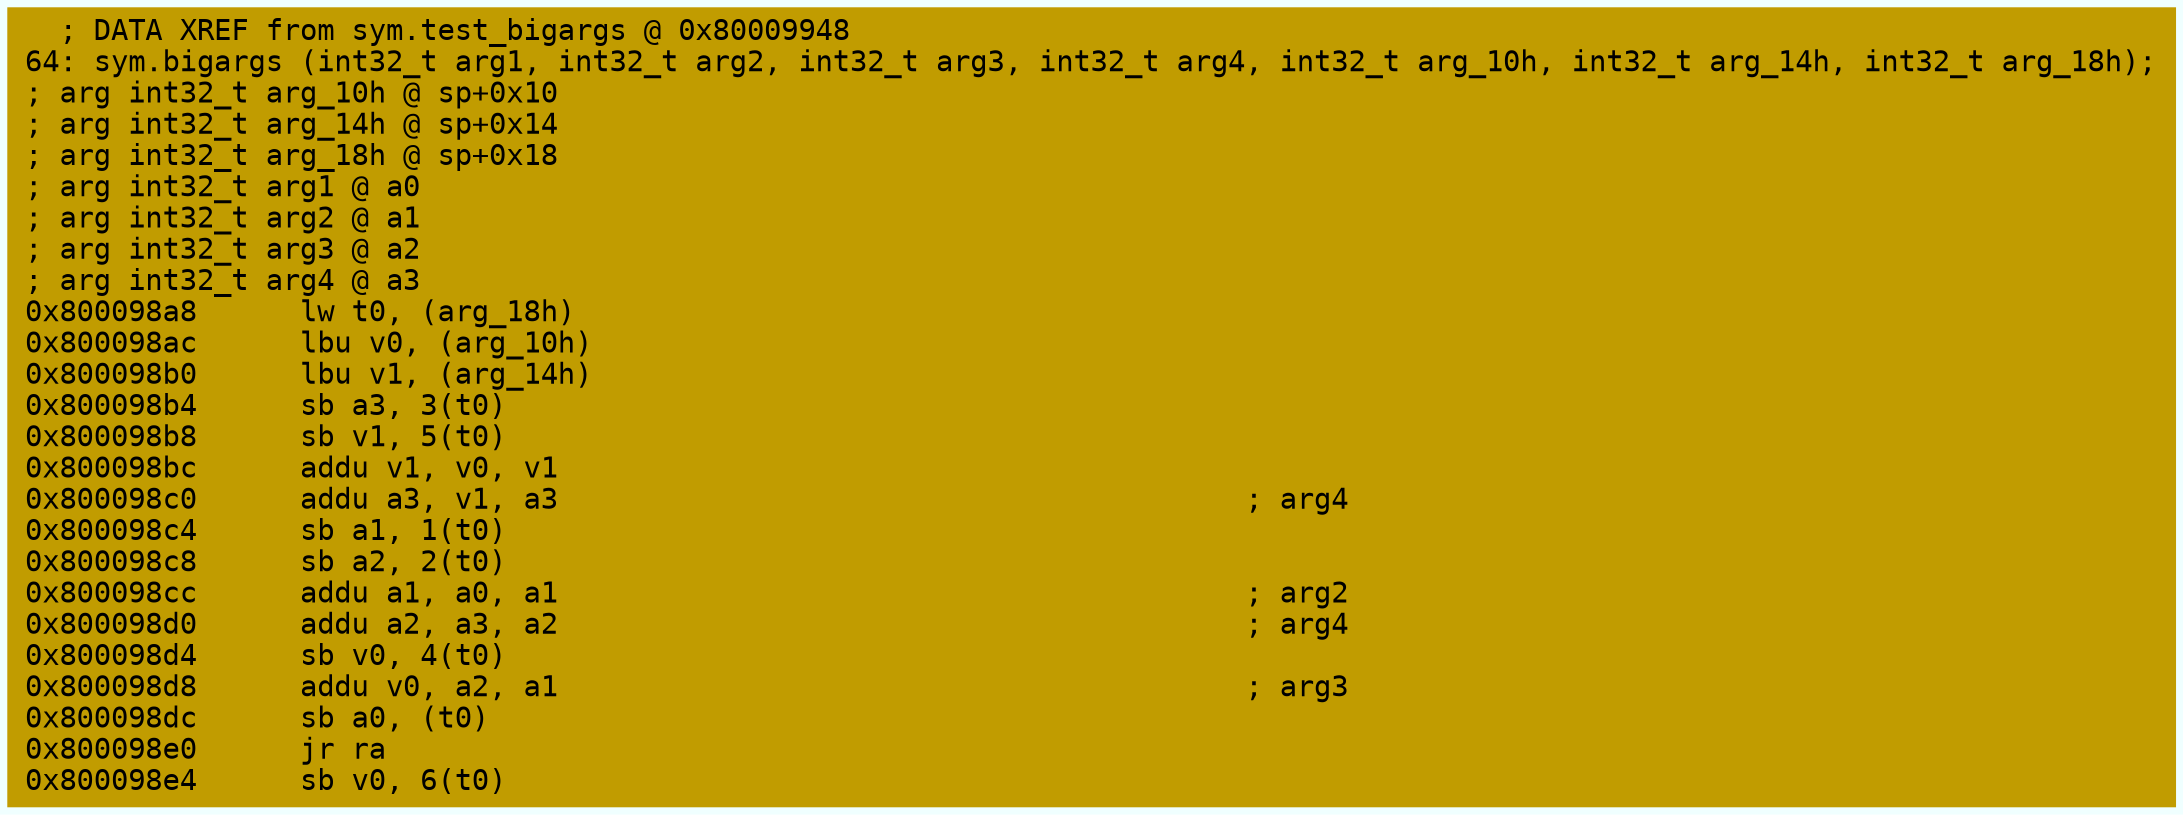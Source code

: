 digraph code {
	graph [bgcolor=azure fontsize=8 fontname="Courier" splines="ortho"];
	node [fillcolor=gray style=filled shape=box];
	edge [arrowhead="normal"];
	"0x800098a8" [URL="sym.bigargs/0x800098a8", fillcolor="#c19c00",color="#c19c00", fontname="Courier",label="  ; DATA XREF from sym.test_bigargs @ 0x80009948\l64: sym.bigargs (int32_t arg1, int32_t arg2, int32_t arg3, int32_t arg4, int32_t arg_10h, int32_t arg_14h, int32_t arg_18h);\l; arg int32_t arg_10h @ sp+0x10\l; arg int32_t arg_14h @ sp+0x14\l; arg int32_t arg_18h @ sp+0x18\l; arg int32_t arg1 @ a0\l; arg int32_t arg2 @ a1\l; arg int32_t arg3 @ a2\l; arg int32_t arg4 @ a3\l0x800098a8      lw t0, (arg_18h)\l0x800098ac      lbu v0, (arg_10h)\l0x800098b0      lbu v1, (arg_14h)\l0x800098b4      sb a3, 3(t0)\l0x800098b8      sb v1, 5(t0)\l0x800098bc      addu v1, v0, v1\l0x800098c0      addu a3, v1, a3                                        ; arg4\l0x800098c4      sb a1, 1(t0)\l0x800098c8      sb a2, 2(t0)\l0x800098cc      addu a1, a0, a1                                        ; arg2\l0x800098d0      addu a2, a3, a2                                        ; arg4\l0x800098d4      sb v0, 4(t0)\l0x800098d8      addu v0, a2, a1                                        ; arg3\l0x800098dc      sb a0, (t0)\l0x800098e0      jr ra\l0x800098e4      sb v0, 6(t0)\l"]
}
